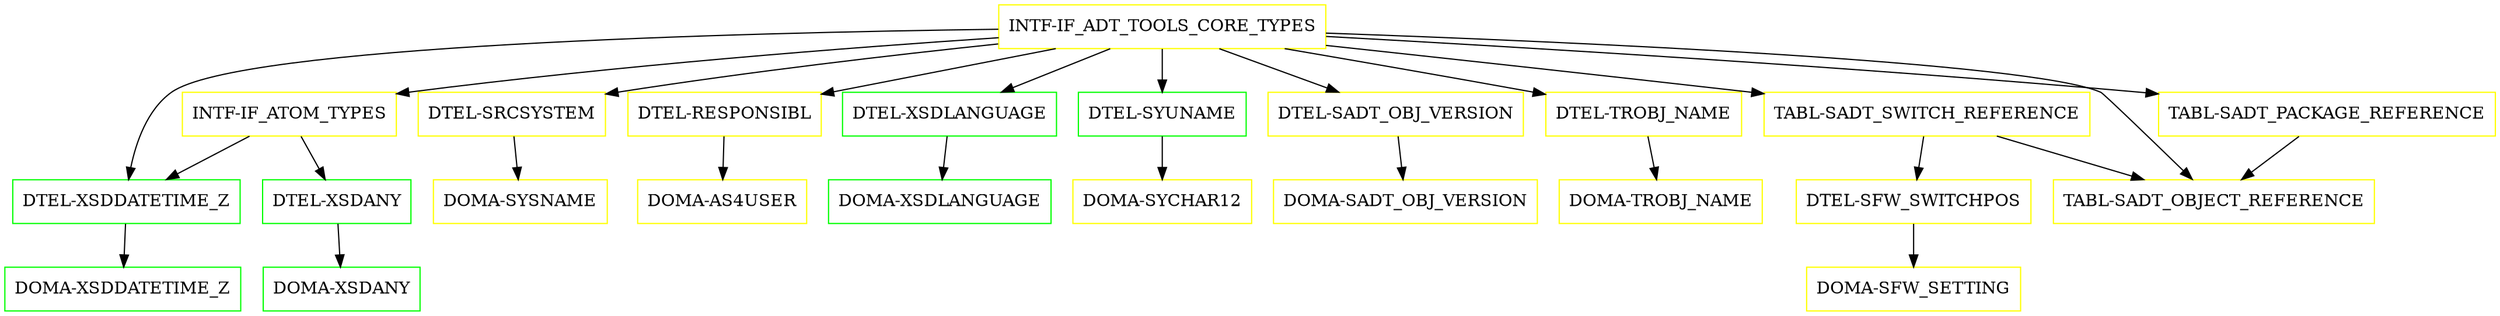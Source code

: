 digraph G {
  "INTF-IF_ADT_TOOLS_CORE_TYPES" [shape=box,color=yellow];
  "INTF-IF_ATOM_TYPES" [shape=box,color=yellow,URL="./INTF_IF_ATOM_TYPES.html"];
  "DTEL-XSDDATETIME_Z" [shape=box,color=green,URL="./DTEL_XSDDATETIME_Z.html"];
  "DOMA-XSDDATETIME_Z" [shape=box,color=green,URL="./DOMA_XSDDATETIME_Z.html"];
  "DTEL-XSDANY" [shape=box,color=green,URL="./DTEL_XSDANY.html"];
  "DOMA-XSDANY" [shape=box,color=green,URL="./DOMA_XSDANY.html"];
  "DTEL-SRCSYSTEM" [shape=box,color=yellow,URL="./DTEL_SRCSYSTEM.html"];
  "DOMA-SYSNAME" [shape=box,color=yellow,URL="./DOMA_SYSNAME.html"];
  "DTEL-RESPONSIBL" [shape=box,color=yellow,URL="./DTEL_RESPONSIBL.html"];
  "DOMA-AS4USER" [shape=box,color=yellow,URL="./DOMA_AS4USER.html"];
  "DTEL-XSDLANGUAGE" [shape=box,color=green,URL="./DTEL_XSDLANGUAGE.html"];
  "DOMA-XSDLANGUAGE" [shape=box,color=green,URL="./DOMA_XSDLANGUAGE.html"];
  "DTEL-SYUNAME" [shape=box,color=green,URL="./DTEL_SYUNAME.html"];
  "DOMA-SYCHAR12" [shape=box,color=yellow,URL="./DOMA_SYCHAR12.html"];
  "DTEL-SADT_OBJ_VERSION" [shape=box,color=yellow,URL="./DTEL_SADT_OBJ_VERSION.html"];
  "DOMA-SADT_OBJ_VERSION" [shape=box,color=yellow,URL="./DOMA_SADT_OBJ_VERSION.html"];
  "DTEL-TROBJ_NAME" [shape=box,color=yellow,URL="./DTEL_TROBJ_NAME.html"];
  "DOMA-TROBJ_NAME" [shape=box,color=yellow,URL="./DOMA_TROBJ_NAME.html"];
  "TABL-SADT_SWITCH_REFERENCE" [shape=box,color=yellow,URL="./TABL_SADT_SWITCH_REFERENCE.html"];
  "DTEL-SFW_SWITCHPOS" [shape=box,color=yellow,URL="./DTEL_SFW_SWITCHPOS.html"];
  "DOMA-SFW_SETTING" [shape=box,color=yellow,URL="./DOMA_SFW_SETTING.html"];
  "TABL-SADT_OBJECT_REFERENCE" [shape=box,color=yellow,URL="./TABL_SADT_OBJECT_REFERENCE.html"];
  "TABL-SADT_PACKAGE_REFERENCE" [shape=box,color=yellow,URL="./TABL_SADT_PACKAGE_REFERENCE.html"];
  "INTF-IF_ADT_TOOLS_CORE_TYPES" -> "TABL-SADT_OBJECT_REFERENCE";
  "INTF-IF_ADT_TOOLS_CORE_TYPES" -> "TABL-SADT_PACKAGE_REFERENCE";
  "INTF-IF_ADT_TOOLS_CORE_TYPES" -> "TABL-SADT_SWITCH_REFERENCE";
  "INTF-IF_ADT_TOOLS_CORE_TYPES" -> "DTEL-TROBJ_NAME";
  "INTF-IF_ADT_TOOLS_CORE_TYPES" -> "DTEL-SADT_OBJ_VERSION";
  "INTF-IF_ADT_TOOLS_CORE_TYPES" -> "DTEL-XSDDATETIME_Z";
  "INTF-IF_ADT_TOOLS_CORE_TYPES" -> "DTEL-SYUNAME";
  "INTF-IF_ADT_TOOLS_CORE_TYPES" -> "DTEL-XSDLANGUAGE";
  "INTF-IF_ADT_TOOLS_CORE_TYPES" -> "DTEL-RESPONSIBL";
  "INTF-IF_ADT_TOOLS_CORE_TYPES" -> "DTEL-SRCSYSTEM";
  "INTF-IF_ADT_TOOLS_CORE_TYPES" -> "INTF-IF_ATOM_TYPES";
  "INTF-IF_ATOM_TYPES" -> "DTEL-XSDANY";
  "INTF-IF_ATOM_TYPES" -> "DTEL-XSDDATETIME_Z";
  "DTEL-XSDDATETIME_Z" -> "DOMA-XSDDATETIME_Z";
  "DTEL-XSDANY" -> "DOMA-XSDANY";
  "DTEL-SRCSYSTEM" -> "DOMA-SYSNAME";
  "DTEL-RESPONSIBL" -> "DOMA-AS4USER";
  "DTEL-XSDLANGUAGE" -> "DOMA-XSDLANGUAGE";
  "DTEL-SYUNAME" -> "DOMA-SYCHAR12";
  "DTEL-SADT_OBJ_VERSION" -> "DOMA-SADT_OBJ_VERSION";
  "DTEL-TROBJ_NAME" -> "DOMA-TROBJ_NAME";
  "TABL-SADT_SWITCH_REFERENCE" -> "TABL-SADT_OBJECT_REFERENCE";
  "TABL-SADT_SWITCH_REFERENCE" -> "DTEL-SFW_SWITCHPOS";
  "DTEL-SFW_SWITCHPOS" -> "DOMA-SFW_SETTING";
  "TABL-SADT_PACKAGE_REFERENCE" -> "TABL-SADT_OBJECT_REFERENCE";
}
